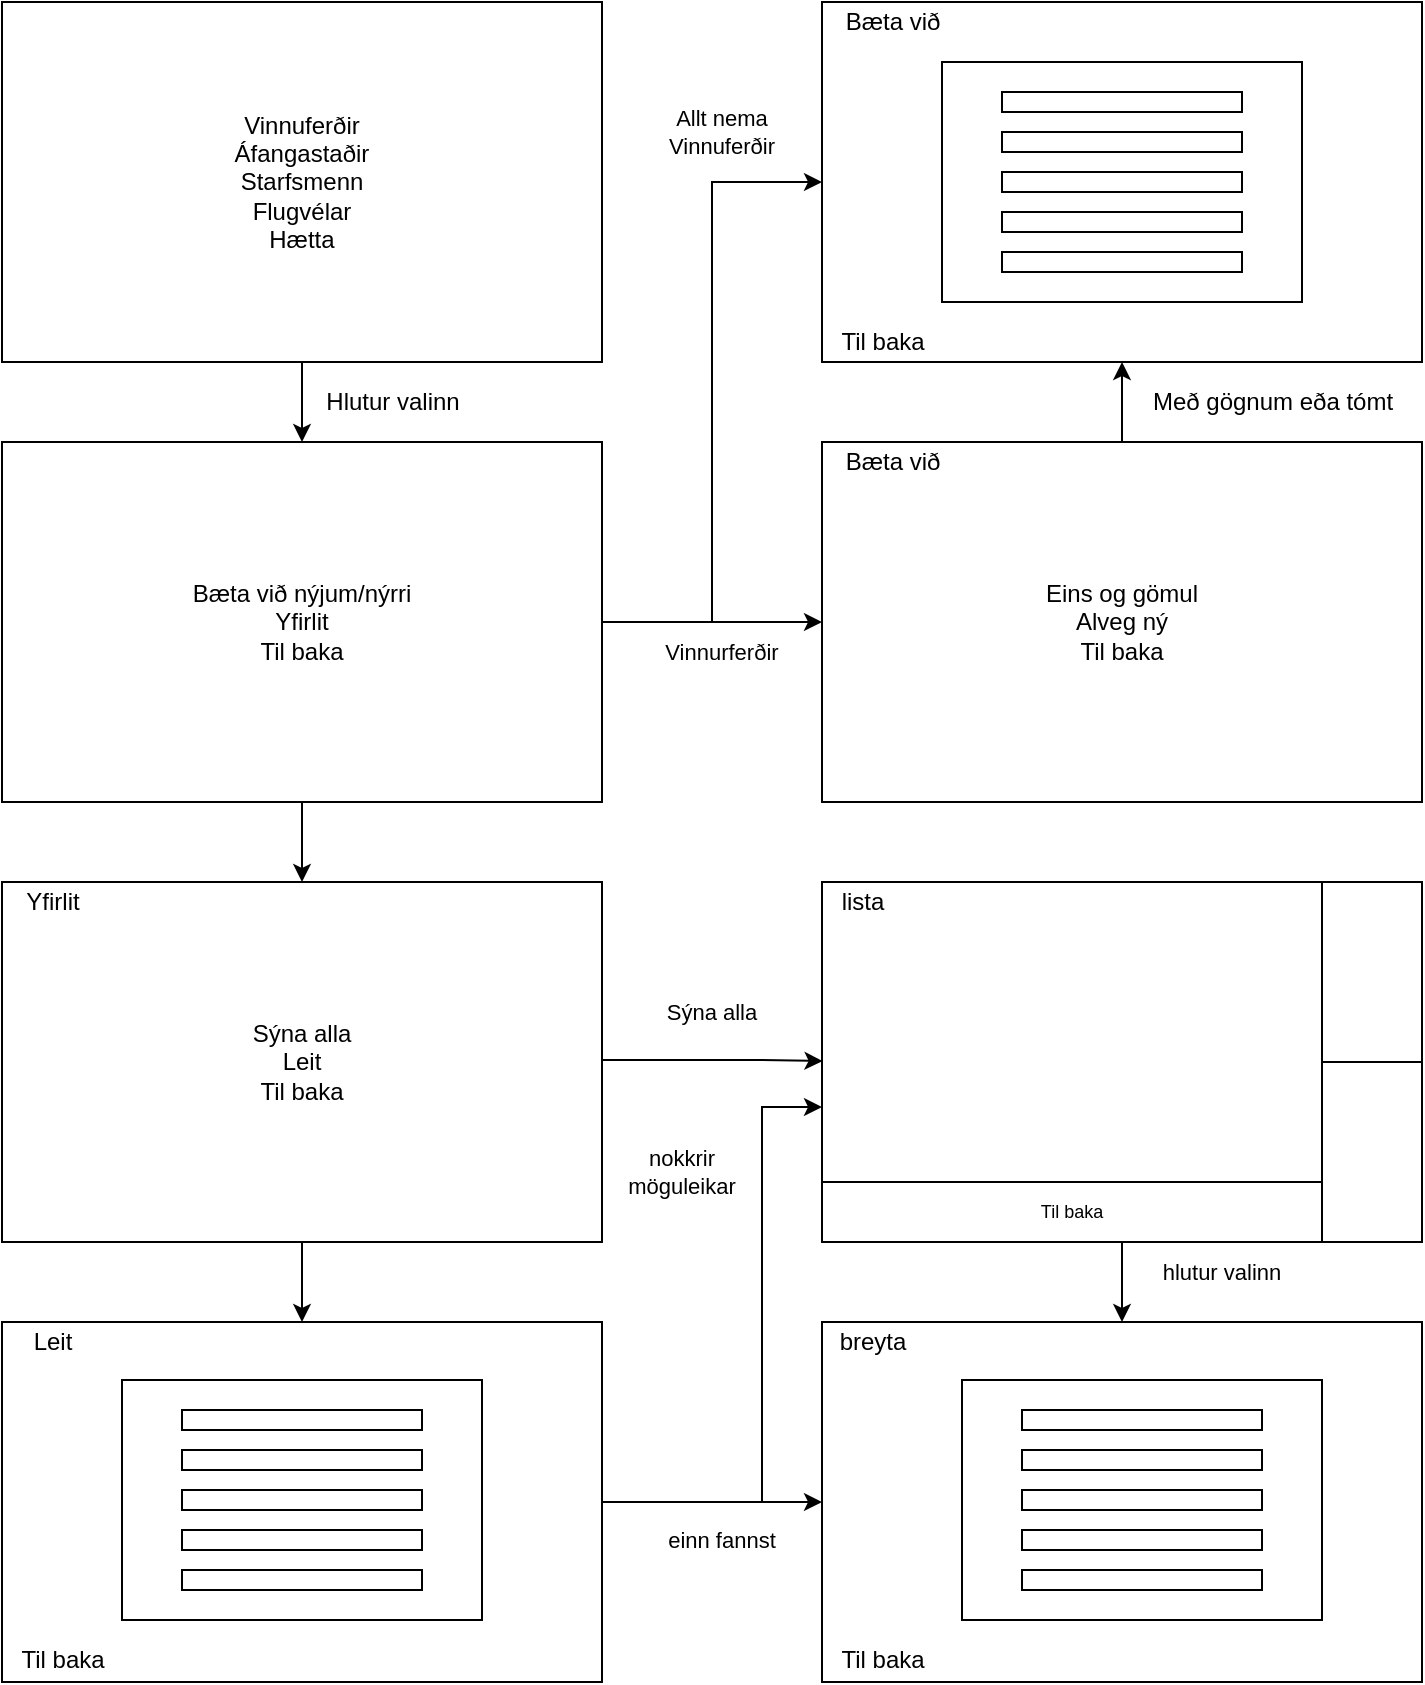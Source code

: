 <mxfile version="12.3.3" type="device" pages="1"><diagram id="aA0plgVpghgyGtJE_gCv" name="Page-1"><mxGraphModel dx="1422" dy="751" grid="1" gridSize="10" guides="1" tooltips="1" connect="1" arrows="1" fold="1" page="1" pageScale="1" pageWidth="827" pageHeight="1169" math="0" shadow="0"><root><mxCell id="0"/><mxCell id="1" parent="0"/><mxCell id="ZdDUJk5iSokmzlyxsvHH-47" value="" style="rounded=0;whiteSpace=wrap;strokeWidth=1;fillColor=none;html=1;" parent="1" vertex="1"><mxGeometry x="430" y="460" width="300" height="180" as="geometry"/></mxCell><mxCell id="ZdDUJk5iSokmzlyxsvHH-22" style="edgeStyle=orthogonalEdgeStyle;rounded=0;jumpSize=1;orthogonalLoop=1;jettySize=auto;html=1;" parent="1" source="ZdDUJk5iSokmzlyxsvHH-4" target="ZdDUJk5iSokmzlyxsvHH-5" edge="1"><mxGeometry relative="1" as="geometry"/></mxCell><mxCell id="ZdDUJk5iSokmzlyxsvHH-4" value="Vinnuferðir&lt;br&gt;Áfangastaðir&lt;br&gt;Starfsmenn&lt;br&gt;Flugvélar&lt;br&gt;Hætta" style="rounded=0;whiteSpace=wrap;strokeWidth=1;fillColor=none;html=1;" parent="1" vertex="1"><mxGeometry x="20" y="20" width="300" height="180" as="geometry"/></mxCell><mxCell id="ZdDUJk5iSokmzlyxsvHH-26" style="edgeStyle=orthogonalEdgeStyle;rounded=0;jumpSize=1;orthogonalLoop=1;jettySize=auto;html=1;entryX=0;entryY=0.5;entryDx=0;entryDy=0;" parent="1" source="ZdDUJk5iSokmzlyxsvHH-5" target="ZdDUJk5iSokmzlyxsvHH-8" edge="1"><mxGeometry relative="1" as="geometry"/></mxCell><mxCell id="ZdDUJk5iSokmzlyxsvHH-34" style="edgeStyle=orthogonalEdgeStyle;rounded=0;jumpSize=1;orthogonalLoop=1;jettySize=auto;html=1;fontSize=9;" parent="1" source="ZdDUJk5iSokmzlyxsvHH-5" target="ZdDUJk5iSokmzlyxsvHH-33" edge="1"><mxGeometry relative="1" as="geometry"><Array as="points"/></mxGeometry></mxCell><mxCell id="ZdDUJk5iSokmzlyxsvHH-46" style="edgeStyle=orthogonalEdgeStyle;rounded=0;jumpSize=1;orthogonalLoop=1;jettySize=auto;html=1;entryX=0.5;entryY=0;entryDx=0;entryDy=0;fontSize=9;" parent="1" source="ZdDUJk5iSokmzlyxsvHH-5" target="ZdDUJk5iSokmzlyxsvHH-6" edge="1"><mxGeometry relative="1" as="geometry"/></mxCell><mxCell id="ZdDUJk5iSokmzlyxsvHH-5" value="Bæta við nýjum/nýrri&lt;br&gt;Yfirlit&lt;br&gt;Til baka" style="rounded=0;whiteSpace=wrap;strokeWidth=1;fillColor=none;html=1;" parent="1" vertex="1"><mxGeometry x="20" y="240" width="300" height="180" as="geometry"/></mxCell><mxCell id="ZdDUJk5iSokmzlyxsvHH-51" style="edgeStyle=orthogonalEdgeStyle;rounded=0;jumpSize=1;orthogonalLoop=1;jettySize=auto;html=1;entryX=0.001;entryY=0.597;entryDx=0;entryDy=0;entryPerimeter=0;fontSize=9;" parent="1" source="ZdDUJk5iSokmzlyxsvHH-6" target="ZdDUJk5iSokmzlyxsvHH-48" edge="1"><mxGeometry relative="1" as="geometry"><Array as="points"><mxPoint x="400" y="549"/><mxPoint x="400" y="549"/></Array></mxGeometry></mxCell><mxCell id="ZdDUJk5iSokmzlyxsvHH-57" style="edgeStyle=orthogonalEdgeStyle;rounded=0;jumpSize=1;orthogonalLoop=1;jettySize=auto;html=1;entryX=0.5;entryY=0;entryDx=0;entryDy=0;fontSize=9;" parent="1" source="ZdDUJk5iSokmzlyxsvHH-6" target="ZdDUJk5iSokmzlyxsvHH-55" edge="1"><mxGeometry relative="1" as="geometry"/></mxCell><mxCell id="ZdDUJk5iSokmzlyxsvHH-6" value="Sýna alla&lt;br&gt;Leit&lt;br&gt;Til baka" style="rounded=0;whiteSpace=wrap;strokeWidth=1;fillColor=none;html=1;" parent="1" vertex="1"><mxGeometry x="20" y="460" width="300" height="180" as="geometry"/></mxCell><mxCell id="ZdDUJk5iSokmzlyxsvHH-8" value="" style="rounded=0;whiteSpace=wrap;strokeWidth=1;fillColor=none;html=1;" parent="1" vertex="1"><mxGeometry x="430" y="20" width="300" height="180" as="geometry"/></mxCell><mxCell id="ZdDUJk5iSokmzlyxsvHH-14" value="" style="rounded=0;whiteSpace=wrap;html=1;strokeWidth=1;fillColor=none;" parent="1" vertex="1"><mxGeometry x="490" y="50" width="180" height="120" as="geometry"/></mxCell><mxCell id="ZdDUJk5iSokmzlyxsvHH-16" value="" style="rounded=0;whiteSpace=wrap;html=1;strokeWidth=1;fillColor=none;" parent="1" vertex="1"><mxGeometry x="520" y="145" width="120" height="10" as="geometry"/></mxCell><mxCell id="ZdDUJk5iSokmzlyxsvHH-17" value="" style="rounded=0;whiteSpace=wrap;html=1;strokeWidth=1;fillColor=none;" parent="1" vertex="1"><mxGeometry x="520" y="125" width="120" height="10" as="geometry"/></mxCell><mxCell id="ZdDUJk5iSokmzlyxsvHH-19" value="" style="rounded=0;whiteSpace=wrap;html=1;strokeWidth=1;fillColor=none;" parent="1" vertex="1"><mxGeometry x="520" y="105" width="120" height="10" as="geometry"/></mxCell><mxCell id="ZdDUJk5iSokmzlyxsvHH-20" value="" style="rounded=0;whiteSpace=wrap;html=1;strokeWidth=1;fillColor=none;" parent="1" vertex="1"><mxGeometry x="520" y="85" width="120" height="10" as="geometry"/></mxCell><mxCell id="ZdDUJk5iSokmzlyxsvHH-21" value="" style="rounded=0;whiteSpace=wrap;html=1;strokeWidth=1;fillColor=none;" parent="1" vertex="1"><mxGeometry x="520" y="65" width="120" height="10" as="geometry"/></mxCell><mxCell id="ZdDUJk5iSokmzlyxsvHH-23" value="Hlutur valinn" style="text;html=1;align=center;verticalAlign=middle;resizable=0;points=[];;autosize=1;" parent="1" vertex="1"><mxGeometry x="170" y="210" width="90" height="20" as="geometry"/></mxCell><mxCell id="ZdDUJk5iSokmzlyxsvHH-28" value="Bæta við" style="text;html=1;align=center;verticalAlign=middle;resizable=0;points=[];;autosize=1;" parent="1" vertex="1"><mxGeometry x="430" y="20" width="70" height="20" as="geometry"/></mxCell><mxCell id="ZdDUJk5iSokmzlyxsvHH-29" value="Yfirlit" style="text;html=1;align=center;verticalAlign=middle;resizable=0;points=[];;autosize=1;" parent="1" vertex="1"><mxGeometry x="20" y="460" width="50" height="20" as="geometry"/></mxCell><mxCell id="ZdDUJk5iSokmzlyxsvHH-30" value="&lt;font style=&quot;font-size: 11px&quot;&gt;Allt nema Vinnuferðir&lt;/font&gt;" style="text;html=1;strokeColor=none;fillColor=none;align=center;verticalAlign=middle;whiteSpace=wrap;rounded=0;fontSize=9;" parent="1" vertex="1"><mxGeometry x="340" y="70" width="80" height="30" as="geometry"/></mxCell><mxCell id="ZdDUJk5iSokmzlyxsvHH-39" style="edgeStyle=orthogonalEdgeStyle;rounded=0;jumpSize=1;orthogonalLoop=1;jettySize=auto;html=1;entryX=0.5;entryY=1;entryDx=0;entryDy=0;fontSize=9;" parent="1" source="ZdDUJk5iSokmzlyxsvHH-33" target="ZdDUJk5iSokmzlyxsvHH-8" edge="1"><mxGeometry relative="1" as="geometry"/></mxCell><mxCell id="ZdDUJk5iSokmzlyxsvHH-33" value="Eins og gömul&lt;br&gt;Alveg ný&lt;br&gt;Til baka" style="rounded=0;whiteSpace=wrap;strokeWidth=1;fillColor=none;html=1;" parent="1" vertex="1"><mxGeometry x="430" y="240" width="300" height="180" as="geometry"/></mxCell><mxCell id="ZdDUJk5iSokmzlyxsvHH-36" value="&lt;font style=&quot;font-size: 11px&quot;&gt;Vinnurferðir&lt;/font&gt;" style="text;html=1;strokeColor=none;fillColor=none;align=center;verticalAlign=middle;whiteSpace=wrap;rounded=0;fontSize=9;" parent="1" vertex="1"><mxGeometry x="340" y="330" width="80" height="30" as="geometry"/></mxCell><mxCell id="ZdDUJk5iSokmzlyxsvHH-38" value="Bæta við" style="text;html=1;align=center;verticalAlign=middle;resizable=0;points=[];;autosize=1;" parent="1" vertex="1"><mxGeometry x="430" y="240" width="70" height="20" as="geometry"/></mxCell><mxCell id="ZdDUJk5iSokmzlyxsvHH-42" value="Með gögnum eða tómt" style="text;html=1;align=center;verticalAlign=middle;resizable=0;points=[];;autosize=1;" parent="1" vertex="1"><mxGeometry x="580" y="210" width="150" height="20" as="geometry"/></mxCell><mxCell id="ZdDUJk5iSokmzlyxsvHH-81" style="edgeStyle=orthogonalEdgeStyle;rounded=0;jumpSize=1;orthogonalLoop=1;jettySize=auto;html=1;fontSize=9;" parent="1" source="ZdDUJk5iSokmzlyxsvHH-47" target="ZdDUJk5iSokmzlyxsvHH-67" edge="1"><mxGeometry relative="1" as="geometry"/></mxCell><mxCell id="ZdDUJk5iSokmzlyxsvHH-48" value="" style="rounded=0;whiteSpace=wrap;html=1;strokeWidth=1;fillColor=none;fontSize=9;" parent="1" vertex="1"><mxGeometry x="430" y="460" width="250" height="150" as="geometry"/></mxCell><mxCell id="ZdDUJk5iSokmzlyxsvHH-49" value="" style="rounded=0;whiteSpace=wrap;html=1;strokeWidth=1;fillColor=none;fontSize=9;" parent="1" vertex="1"><mxGeometry x="680" y="550" width="50" height="90" as="geometry"/></mxCell><mxCell id="ZdDUJk5iSokmzlyxsvHH-53" value="&lt;font style=&quot;font-size: 11px&quot;&gt;Sýna alla&lt;/font&gt;" style="text;html=1;strokeColor=none;fillColor=none;align=center;verticalAlign=middle;whiteSpace=wrap;rounded=0;fontSize=9;" parent="1" vertex="1"><mxGeometry x="335" y="510" width="80" height="30" as="geometry"/></mxCell><mxCell id="ZdDUJk5iSokmzlyxsvHH-74" style="edgeStyle=orthogonalEdgeStyle;rounded=0;jumpSize=1;orthogonalLoop=1;jettySize=auto;html=1;entryX=0;entryY=0.5;entryDx=0;entryDy=0;fontSize=9;" parent="1" source="ZdDUJk5iSokmzlyxsvHH-55" target="ZdDUJk5iSokmzlyxsvHH-67" edge="1"><mxGeometry relative="1" as="geometry"/></mxCell><mxCell id="ZdDUJk5iSokmzlyxsvHH-76" style="edgeStyle=orthogonalEdgeStyle;rounded=0;jumpSize=1;orthogonalLoop=1;jettySize=auto;html=1;entryX=0;entryY=0.75;entryDx=0;entryDy=0;fontSize=9;" parent="1" source="ZdDUJk5iSokmzlyxsvHH-55" target="ZdDUJk5iSokmzlyxsvHH-48" edge="1"><mxGeometry relative="1" as="geometry"><Array as="points"><mxPoint x="400" y="770"/><mxPoint x="400" y="572"/></Array></mxGeometry></mxCell><mxCell id="ZdDUJk5iSokmzlyxsvHH-55" value="" style="rounded=0;whiteSpace=wrap;strokeWidth=1;fillColor=none;html=1;" parent="1" vertex="1"><mxGeometry x="20" y="680" width="300" height="180" as="geometry"/></mxCell><mxCell id="ZdDUJk5iSokmzlyxsvHH-58" value="Leit" style="text;html=1;align=center;verticalAlign=middle;resizable=0;points=[];;autosize=1;" parent="1" vertex="1"><mxGeometry x="25" y="680" width="40" height="20" as="geometry"/></mxCell><mxCell id="ZdDUJk5iSokmzlyxsvHH-60" value="" style="rounded=0;whiteSpace=wrap;html=1;strokeWidth=1;fillColor=none;" parent="1" vertex="1"><mxGeometry x="80" y="709" width="180" height="120" as="geometry"/></mxCell><mxCell id="ZdDUJk5iSokmzlyxsvHH-61" value="" style="rounded=0;whiteSpace=wrap;html=1;strokeWidth=1;fillColor=none;" parent="1" vertex="1"><mxGeometry x="110" y="804" width="120" height="10" as="geometry"/></mxCell><mxCell id="ZdDUJk5iSokmzlyxsvHH-62" value="" style="rounded=0;whiteSpace=wrap;html=1;strokeWidth=1;fillColor=none;" parent="1" vertex="1"><mxGeometry x="110" y="784" width="120" height="10" as="geometry"/></mxCell><mxCell id="ZdDUJk5iSokmzlyxsvHH-63" value="" style="rounded=0;whiteSpace=wrap;html=1;strokeWidth=1;fillColor=none;" parent="1" vertex="1"><mxGeometry x="110" y="764" width="120" height="10" as="geometry"/></mxCell><mxCell id="ZdDUJk5iSokmzlyxsvHH-64" value="" style="rounded=0;whiteSpace=wrap;html=1;strokeWidth=1;fillColor=none;" parent="1" vertex="1"><mxGeometry x="110" y="744" width="120" height="10" as="geometry"/></mxCell><mxCell id="ZdDUJk5iSokmzlyxsvHH-65" value="" style="rounded=0;whiteSpace=wrap;html=1;strokeWidth=1;fillColor=none;" parent="1" vertex="1"><mxGeometry x="110" y="724" width="120" height="10" as="geometry"/></mxCell><mxCell id="ZdDUJk5iSokmzlyxsvHH-67" value="" style="rounded=0;whiteSpace=wrap;strokeWidth=1;fillColor=none;html=1;" parent="1" vertex="1"><mxGeometry x="430" y="680" width="300" height="180" as="geometry"/></mxCell><mxCell id="ZdDUJk5iSokmzlyxsvHH-68" value="" style="rounded=0;whiteSpace=wrap;html=1;strokeWidth=1;fillColor=none;" parent="1" vertex="1"><mxGeometry x="500" y="709" width="180" height="120" as="geometry"/></mxCell><mxCell id="ZdDUJk5iSokmzlyxsvHH-69" value="" style="rounded=0;whiteSpace=wrap;html=1;strokeWidth=1;fillColor=none;" parent="1" vertex="1"><mxGeometry x="530" y="804" width="120" height="10" as="geometry"/></mxCell><mxCell id="ZdDUJk5iSokmzlyxsvHH-70" value="" style="rounded=0;whiteSpace=wrap;html=1;strokeWidth=1;fillColor=none;" parent="1" vertex="1"><mxGeometry x="530" y="784" width="120" height="10" as="geometry"/></mxCell><mxCell id="ZdDUJk5iSokmzlyxsvHH-71" value="" style="rounded=0;whiteSpace=wrap;html=1;strokeWidth=1;fillColor=none;" parent="1" vertex="1"><mxGeometry x="530" y="764" width="120" height="10" as="geometry"/></mxCell><mxCell id="ZdDUJk5iSokmzlyxsvHH-72" value="" style="rounded=0;whiteSpace=wrap;html=1;strokeWidth=1;fillColor=none;" parent="1" vertex="1"><mxGeometry x="530" y="744" width="120" height="10" as="geometry"/></mxCell><mxCell id="ZdDUJk5iSokmzlyxsvHH-73" value="" style="rounded=0;whiteSpace=wrap;html=1;strokeWidth=1;fillColor=none;" parent="1" vertex="1"><mxGeometry x="530" y="724" width="120" height="10" as="geometry"/></mxCell><mxCell id="ZdDUJk5iSokmzlyxsvHH-77" value="&lt;font style=&quot;font-size: 11px&quot;&gt;nokkrir möguleikar&lt;/font&gt;" style="text;html=1;strokeColor=none;fillColor=none;align=center;verticalAlign=middle;whiteSpace=wrap;rounded=0;fontSize=9;" parent="1" vertex="1"><mxGeometry x="320" y="590" width="80" height="30" as="geometry"/></mxCell><mxCell id="ZdDUJk5iSokmzlyxsvHH-78" value="&lt;font style=&quot;font-size: 11px&quot;&gt;einn fannst&lt;br&gt;&lt;/font&gt;" style="text;html=1;strokeColor=none;fillColor=none;align=center;verticalAlign=middle;whiteSpace=wrap;rounded=0;fontSize=9;" parent="1" vertex="1"><mxGeometry x="340" y="774" width="80" height="30" as="geometry"/></mxCell><mxCell id="ZdDUJk5iSokmzlyxsvHH-79" value="breyta" style="text;html=1;align=center;verticalAlign=middle;resizable=0;points=[];;autosize=1;" parent="1" vertex="1"><mxGeometry x="430" y="680" width="50" height="20" as="geometry"/></mxCell><mxCell id="ZdDUJk5iSokmzlyxsvHH-80" value="lista" style="text;html=1;align=center;verticalAlign=middle;resizable=0;points=[];;autosize=1;" parent="1" vertex="1"><mxGeometry x="430" y="460" width="40" height="20" as="geometry"/></mxCell><mxCell id="ZdDUJk5iSokmzlyxsvHH-82" value="&lt;font style=&quot;font-size: 11px&quot;&gt;hlutur valinn&lt;br&gt;&lt;/font&gt;" style="text;html=1;strokeColor=none;fillColor=none;align=center;verticalAlign=middle;whiteSpace=wrap;rounded=0;fontSize=9;" parent="1" vertex="1"><mxGeometry x="590" y="640" width="80" height="30" as="geometry"/></mxCell><mxCell id="mPEZNOpJhWMymda6e1Jy-1" value="Til baka" style="rounded=0;whiteSpace=wrap;html=1;strokeWidth=1;fillColor=none;fontSize=9;" vertex="1" parent="1"><mxGeometry x="430" y="610" width="250" height="30" as="geometry"/></mxCell><mxCell id="mPEZNOpJhWMymda6e1Jy-2" value="Til baka" style="text;html=1;align=center;verticalAlign=middle;resizable=0;points=[];;autosize=1;" vertex="1" parent="1"><mxGeometry x="430" y="839" width="60" height="20" as="geometry"/></mxCell><mxCell id="mPEZNOpJhWMymda6e1Jy-5" value="Til baka" style="text;html=1;align=center;verticalAlign=middle;resizable=0;points=[];;autosize=1;" vertex="1" parent="1"><mxGeometry x="20" y="839" width="60" height="20" as="geometry"/></mxCell><mxCell id="mPEZNOpJhWMymda6e1Jy-6" value="Til baka" style="text;html=1;align=center;verticalAlign=middle;resizable=0;points=[];;autosize=1;" vertex="1" parent="1"><mxGeometry x="430" y="180" width="60" height="20" as="geometry"/></mxCell></root></mxGraphModel></diagram></mxfile>